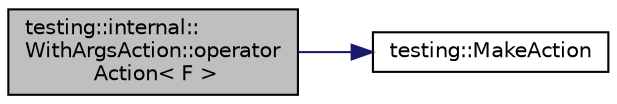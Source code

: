 digraph "testing::internal::WithArgsAction::operator Action&lt; F &gt;"
{
  edge [fontname="Helvetica",fontsize="10",labelfontname="Helvetica",labelfontsize="10"];
  node [fontname="Helvetica",fontsize="10",shape=record];
  rankdir="LR";
  Node4 [label="testing::internal::\lWithArgsAction::operator\l Action\< F \>",height=0.2,width=0.4,color="black", fillcolor="grey75", style="filled", fontcolor="black"];
  Node4 -> Node5 [color="midnightblue",fontsize="10",style="solid",fontname="Helvetica"];
  Node5 [label="testing::MakeAction",height=0.2,width=0.4,color="black", fillcolor="white", style="filled",URL="$d0/d75/namespacetesting.html#ae6b9960db2b2685e043ce5215291f5b8"];
}
